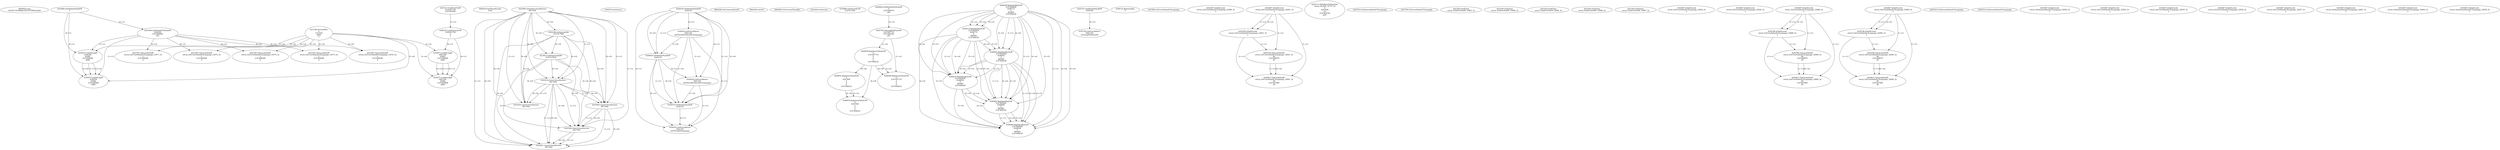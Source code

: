 // Global SCDG with merge call
digraph {
	0 [label="6850628.main
007d511542989ac2d1c457f8f43ec829"]
	1 [label="4254480.GetModuleHandleW
0"]
	2 [label="6844434.SetThreadLocale
1024"]
	3 [label="4243965.InitializeCriticalSection
6917004"]
	4 [label="4243979.GetVersion
"]
	5 [label="4244018.GetModuleHandleW
4244120"]
	6 [label="4244024.GetProcAddress
9441320
GetThreadPreferredUILanguages"]
	5 -> 6 [label="(0-->1)"]
	7 [label="4244044.GetModuleHandleW
4244120"]
	5 -> 7 [label="(1-->1)"]
	5 -> 7 [label="(0-->0)"]
	6 -> 7 [label="(1-->0)"]
	8 [label="4244050.GetProcAddress
9441320
SetThreadPreferredUILanguages"]
	5 -> 8 [label="(0-->1)"]
	6 -> 8 [label="(1-->1)"]
	7 -> 8 [label="(0-->1)"]
	9 [label="4244070.GetModuleHandleW
4244120"]
	5 -> 9 [label="(1-->1)"]
	7 -> 9 [label="(1-->1)"]
	5 -> 9 [label="(0-->0)"]
	6 -> 9 [label="(1-->0)"]
	7 -> 9 [label="(0-->0)"]
	8 -> 9 [label="(1-->0)"]
	10 [label="4244076.GetProcAddress
9441320
GetThreadUILanguage"]
	5 -> 10 [label="(0-->1)"]
	6 -> 10 [label="(1-->1)"]
	7 -> 10 [label="(0-->1)"]
	8 -> 10 [label="(1-->1)"]
	9 -> 10 [label="(0-->1)"]
	11 [label="4250188.GetSystemInfo
2147417660"]
	3 -> 11 [label="(0-->0)"]
	12 [label="6844540.GetCommandLineW
"]
	13 [label="4214413.GetStartupInfoW
2147417624"]
	3 -> 13 [label="(0-->0)"]
	11 -> 13 [label="(0-->0)"]
	14 [label="6844560.GetACP
"]
	15 [label="6844580.GetCurrentThreadId
"]
	16 [label="4250204.GetVersion
"]
	17 [label="4276690.GetVersionExW
2147417420"]
	18 [label="4243306.GetModuleFileNameW
4194304
2147408904
522"]
	1 -> 18 [label="(0-->1)"]
	19 [label="4248064.GetModuleFileNameW
0
2147408370
261"]
	20 [label="4215383.VirtualAlloc
0
1310704
4096
4"]
	21 [label="4246338.RegOpenKeyExW
2147483649
4246772
0
983065
2147408236"]
	22 [label="4246372.RegOpenKeyExW
2147483650
4246772
0
983065
2147408236"]
	21 -> 22 [label="(2-->2)"]
	21 -> 22 [label="(4-->4)"]
	21 -> 22 [label="(5-->5)"]
	23 [label="4246402.RegOpenKeyExW
2147483649
4246832
0
983065
2147408236"]
	21 -> 23 [label="(1-->1)"]
	21 -> 23 [label="(4-->4)"]
	22 -> 23 [label="(4-->4)"]
	21 -> 23 [label="(5-->5)"]
	22 -> 23 [label="(5-->5)"]
	24 [label="4246432.RegOpenKeyExW
2147483650
4246832
0
983065
2147408236"]
	22 -> 24 [label="(1-->1)"]
	23 -> 24 [label="(2-->2)"]
	21 -> 24 [label="(4-->4)"]
	22 -> 24 [label="(4-->4)"]
	23 -> 24 [label="(4-->4)"]
	21 -> 24 [label="(5-->5)"]
	22 -> 24 [label="(5-->5)"]
	23 -> 24 [label="(5-->5)"]
	25 [label="4246462.RegOpenKeyExW
2147483649
4246884
0
983065
2147408236"]
	21 -> 25 [label="(1-->1)"]
	23 -> 25 [label="(1-->1)"]
	21 -> 25 [label="(4-->4)"]
	22 -> 25 [label="(4-->4)"]
	23 -> 25 [label="(4-->4)"]
	24 -> 25 [label="(4-->4)"]
	21 -> 25 [label="(5-->5)"]
	22 -> 25 [label="(5-->5)"]
	23 -> 25 [label="(5-->5)"]
	24 -> 25 [label="(5-->5)"]
	26 [label="4246492.RegOpenKeyExW
2147483649
4246936
0
983065
2147408236"]
	21 -> 26 [label="(1-->1)"]
	23 -> 26 [label="(1-->1)"]
	25 -> 26 [label="(1-->1)"]
	21 -> 26 [label="(4-->4)"]
	22 -> 26 [label="(4-->4)"]
	23 -> 26 [label="(4-->4)"]
	24 -> 26 [label="(4-->4)"]
	25 -> 26 [label="(4-->4)"]
	21 -> 26 [label="(5-->5)"]
	22 -> 26 [label="(5-->5)"]
	23 -> 26 [label="(5-->5)"]
	24 -> 26 [label="(5-->5)"]
	25 -> 26 [label="(5-->5)"]
	27 [label="4245741.GetModuleHandleW
4246160"]
	28 [label="4245758.GetProcAddress
9441320
GetLongPathNameW"]
	27 -> 28 [label="(0-->1)"]
	29 [label="4245785.GetLongPathNameW
2147407710
2147406542
261"]
	19 -> 29 [label="(3-->3)"]
	30 [label="4246556.RegQueryValueExW
0
2147407710
0
0
0
2147408232"]
	29 -> 30 [label="(1-->2)"]
	31 [label="4246599.RegQueryValueExW
0
2147407710
0
0
0
2147408232"]
	29 -> 31 [label="(1-->2)"]
	30 -> 31 [label="(2-->2)"]
	30 -> 31 [label="(6-->6)"]
	32 [label="4246722.RegCloseKey
0"]
	33 [label="4247883.GetUserDefaultUILanguage
"]
	34 [label="4245418.EnterCriticalSection
6917004"]
	3 -> 34 [label="(1-->1)"]
	3 -> 34 [label="(0-->0)"]
	11 -> 34 [label="(0-->0)"]
	13 -> 34 [label="(0-->0)"]
	35 [label="4245469.LeaveCriticalSection
6917004"]
	3 -> 35 [label="(1-->1)"]
	34 -> 35 [label="(1-->1)"]
	3 -> 35 [label="(0-->0)"]
	11 -> 35 [label="(0-->0)"]
	13 -> 35 [label="(0-->0)"]
	34 -> 35 [label="(0-->0)"]
	36 [label="4245487.IsValidLocale
retval_GetUserDefaultUILanguage_32990_32
2"]
	37 [label="4245580.EnterCriticalSection
6917004"]
	3 -> 37 [label="(1-->1)"]
	34 -> 37 [label="(1-->1)"]
	35 -> 37 [label="(1-->1)"]
	3 -> 37 [label="(0-->0)"]
	11 -> 37 [label="(0-->0)"]
	13 -> 37 [label="(0-->0)"]
	34 -> 37 [label="(0-->0)"]
	35 -> 37 [label="(0-->0)"]
	38 [label="4245621.LeaveCriticalSection
6917004"]
	3 -> 38 [label="(1-->1)"]
	34 -> 38 [label="(1-->1)"]
	35 -> 38 [label="(1-->1)"]
	37 -> 38 [label="(1-->1)"]
	3 -> 38 [label="(0-->0)"]
	11 -> 38 [label="(0-->0)"]
	13 -> 38 [label="(0-->0)"]
	34 -> 38 [label="(0-->0)"]
	35 -> 38 [label="(0-->0)"]
	37 -> 38 [label="(0-->0)"]
	39 [label="4245487.IsValidLocale
retval_GetUserDefaultUILanguage_32901_32
2"]
	40 [label="4250171.MultiByteToWideChar
retval_GetACP_32773_32
0
4243508
10
2147403704
2047"]
	41 [label="4246635.RegQueryValueExW
0
4247000
0
0
0
2147408232"]
	30 -> 41 [label="(6-->6)"]
	42 [label="4246676.RegQueryValueExW
0
4247000
0
0
0
2147408232"]
	41 -> 42 [label="(2-->2)"]
	30 -> 42 [label="(6-->6)"]
	41 -> 42 [label="(6-->6)"]
	43 [label="4245454.LeaveCriticalSection
6917004"]
	3 -> 43 [label="(1-->1)"]
	34 -> 43 [label="(1-->1)"]
	3 -> 43 [label="(0-->0)"]
	11 -> 43 [label="(0-->0)"]
	13 -> 43 [label="(0-->0)"]
	34 -> 43 [label="(0-->0)"]
	44 [label="4247923.GetSystemDefaultUILanguage
"]
	45 [label="4247558.GetUserDefaultUILanguage
"]
	46 [label="4247567.GetLocaleInfoW
retval_GetUserDefaultUILanguage_33073_32
3
2147408268
4"]
	18 -> 46 [label="(0-->2)"]
	20 -> 46 [label="(4-->4)"]
	47 [label="4247247.FindFirstFileW
3224341740
2147407640"]
	48 [label="4250073.LoadStringW
4194304
65485
2147409468
4096"]
	1 -> 48 [label="(0-->1)"]
	18 -> 48 [label="(1-->1)"]
	20 -> 48 [label="(3-->4)"]
	49 [label="4250073.LoadStringW
4194304
65484
2147409468
4096"]
	1 -> 49 [label="(0-->1)"]
	18 -> 49 [label="(1-->1)"]
	48 -> 49 [label="(1-->1)"]
	48 -> 49 [label="(3-->3)"]
	20 -> 49 [label="(3-->4)"]
	48 -> 49 [label="(4-->4)"]
	50 [label="4247567.GetLocaleInfoW
retval_GetUserDefaultUILanguage_33074_32
3
2147408268
4"]
	18 -> 50 [label="(0-->2)"]
	20 -> 50 [label="(4-->4)"]
	51 [label="4247263.FindClose
retval_FindFirstFileW_33083_32"]
	52 [label="4248145.LoadLibraryExW
3224341740
0
2"]
	47 -> 52 [label="(1-->1)"]
	53 [label="4250073.LoadStringW
9441340
65485
2147409468
4096"]
	52 -> 53 [label="(0-->1)"]
	20 -> 53 [label="(3-->4)"]
	54 [label="4247263.FindClose
retval_FindFirstFileW_33084_32"]
	55 [label="4247567.GetLocaleInfoW
retval_GetUserDefaultUILanguage_33075_32
3
2147408268
4"]
	18 -> 55 [label="(0-->2)"]
	20 -> 55 [label="(4-->4)"]
	56 [label="4247263.FindClose
retval_FindFirstFileW_33085_32"]
	57 [label="4247567.GetLocaleInfoW
retval_GetUserDefaultUILanguage_33076_32
3
2147408268
4"]
	18 -> 57 [label="(0-->2)"]
	20 -> 57 [label="(4-->4)"]
	58 [label="4247263.FindClose
retval_FindFirstFileW_33086_32"]
	59 [label="4247567.GetLocaleInfoW
retval_GetUserDefaultUILanguage_33077_32
3
2147408268
4"]
	18 -> 59 [label="(0-->2)"]
	20 -> 59 [label="(4-->4)"]
	60 [label="4247263.FindClose
retval_FindFirstFileW_33087_32"]
	61 [label="4250073.LoadStringW
9441340
65484
2147409468
4096"]
	52 -> 61 [label="(0-->1)"]
	53 -> 61 [label="(1-->1)"]
	53 -> 61 [label="(3-->3)"]
	20 -> 61 [label="(3-->4)"]
	53 -> 61 [label="(4-->4)"]
	62 [label="4245487.IsValidLocale
retval_GetUserDefaultUILanguage_32902_32
2"]
	63 [label="4245487.IsValidLocale
retval_GetUserDefaultUILanguage_32924_32
2"]
	64 [label="4245487.IsValidLocale
retval_GetUserDefaultUILanguage_32899_32
2"]
	65 [label="4245487.IsValidLocale
retval_GetUserDefaultUILanguage_32900_32
2"]
	66 [label="4244766.IsValidLocale
retval_GetUserDefaultUILanguage_32900_32
2"]
	65 -> 66 [label="(1-->1)"]
	65 -> 66 [label="(2-->2)"]
	67 [label="4244794.GetLocaleInfoW
retval_GetUserDefaultUILanguage_32900_32
89
2147408070
85"]
	65 -> 67 [label="(1-->1)"]
	66 -> 67 [label="(1-->1)"]
	68 [label="4244811.GetLocaleInfoW
retval_GetUserDefaultUILanguage_32900_32
90
2147407900
85"]
	65 -> 68 [label="(1-->1)"]
	66 -> 68 [label="(1-->1)"]
	67 -> 68 [label="(1-->1)"]
	67 -> 68 [label="(4-->4)"]
	69 [label="4245525.GetSystemDefaultUILanguage
"]
	70 [label="4245552.GetSystemDefaultUILanguage
"]
	71 [label="4244766.IsValidLocale
retval_GetUserDefaultUILanguage_32901_32
2"]
	39 -> 71 [label="(1-->1)"]
	39 -> 71 [label="(2-->2)"]
	72 [label="4244794.GetLocaleInfoW
retval_GetUserDefaultUILanguage_32901_32
89
2147408070
85"]
	39 -> 72 [label="(1-->1)"]
	71 -> 72 [label="(1-->1)"]
	73 [label="4244811.GetLocaleInfoW
retval_GetUserDefaultUILanguage_32901_32
90
2147407900
85"]
	39 -> 73 [label="(1-->1)"]
	71 -> 73 [label="(1-->1)"]
	72 -> 73 [label="(1-->1)"]
	72 -> 73 [label="(4-->4)"]
	74 [label="4245487.IsValidLocale
retval_GetSystemDefaultUILanguage_32958_32
2"]
	75 [label="4245487.IsValidLocale
retval_GetUserDefaultUILanguage_32954_32
2"]
	76 [label="4245487.IsValidLocale
retval_GetUserDefaultUILanguage_32955_32
2"]
	77 [label="4245487.IsValidLocale
retval_GetUserDefaultUILanguage_32956_32
2"]
	78 [label="4245487.IsValidLocale
retval_GetUserDefaultUILanguage_32957_32
2"]
	79 [label="4244766.IsValidLocale
retval_GetUserDefaultUILanguage_32899_32
2"]
	64 -> 79 [label="(1-->1)"]
	64 -> 79 [label="(2-->2)"]
	80 [label="4244794.GetLocaleInfoW
retval_GetUserDefaultUILanguage_32899_32
89
2147408070
85"]
	64 -> 80 [label="(1-->1)"]
	79 -> 80 [label="(1-->1)"]
	81 [label="4244811.GetLocaleInfoW
retval_GetUserDefaultUILanguage_32899_32
90
2147407900
85"]
	64 -> 81 [label="(1-->1)"]
	79 -> 81 [label="(1-->1)"]
	80 -> 81 [label="(1-->1)"]
	80 -> 81 [label="(4-->4)"]
	82 [label="4245487.IsValidLocale
retval_GetSystemDefaultUILanguage_32961_32
2"]
	83 [label="4245487.IsValidLocale
retval_GetSystemDefaultUILanguage_32962_32
2"]
	84 [label="4245487.IsValidLocale
retval_GetSystemDefaultUILanguage_32959_32
2"]
}
